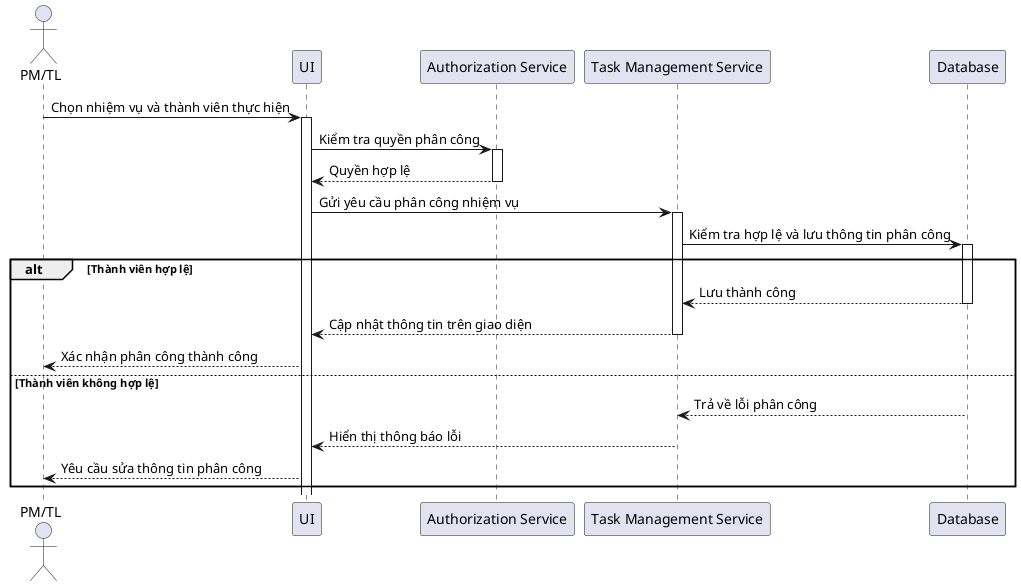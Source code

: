 @startuml
actor "PM/TL" as User

participant "UI" as UI
participant "Authorization Service"
participant "Task Management Service" as System
participant "Database" as DB

User -> UI: Chọn nhiệm vụ và thành viên thực hiện
activate UI

UI -> "Authorization Service": Kiểm tra quyền phân công
activate "Authorization Service"

"Authorization Service" --> UI: Quyền hợp lệ
deactivate "Authorization Service"

UI -> System: Gửi yêu cầu phân công nhiệm vụ
activate System

System -> DB: Kiểm tra hợp lệ và lưu thông tin phân công
activate DB

alt Thành viên hợp lệ
    DB --> System: Lưu thành công
    deactivate DB

    System --> UI: Cập nhật thông tin trên giao diện
    deactivate System
    UI --> User: Xác nhận phân công thành công


else Thành viên không hợp lệ
    DB --> System: Trả về lỗi phân công
    deactivate DB

    System --> UI: Hiển thị thông báo lỗi
    deactivate System
    UI --> User: Yêu cầu sửa thông tin phân công
end

@enduml
